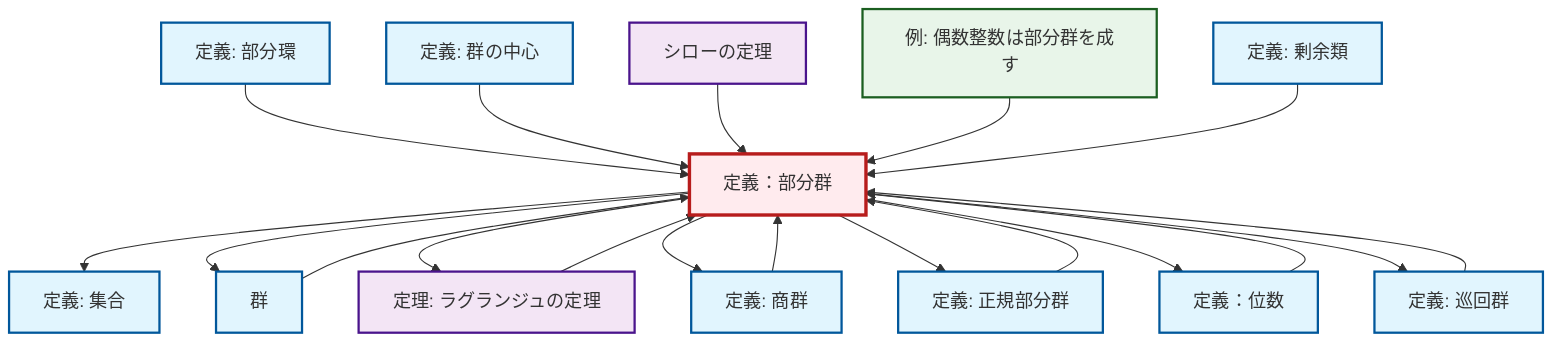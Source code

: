 graph TD
    classDef definition fill:#e1f5fe,stroke:#01579b,stroke-width:2px
    classDef theorem fill:#f3e5f5,stroke:#4a148c,stroke-width:2px
    classDef axiom fill:#fff3e0,stroke:#e65100,stroke-width:2px
    classDef example fill:#e8f5e9,stroke:#1b5e20,stroke-width:2px
    classDef current fill:#ffebee,stroke:#b71c1c,stroke-width:3px
    def-subgroup["定義：部分群"]:::definition
    def-subring["定義: 部分環"]:::definition
    def-cyclic-group["定義: 巡回群"]:::definition
    thm-lagrange["定理: ラグランジュの定理"]:::theorem
    def-normal-subgroup["定義: 正規部分群"]:::definition
    ex-even-integers-subgroup["例: 偶数整数は部分群を成す"]:::example
    def-group["群"]:::definition
    thm-sylow["シローの定理"]:::theorem
    def-order["定義：位数"]:::definition
    def-quotient-group["定義: 商群"]:::definition
    def-set["定義: 集合"]:::definition
    def-center-of-group["定義: 群の中心"]:::definition
    def-coset["定義: 剰余類"]:::definition
    def-subring --> def-subgroup
    def-center-of-group --> def-subgroup
    thm-sylow --> def-subgroup
    def-normal-subgroup --> def-subgroup
    def-subgroup --> def-set
    def-quotient-group --> def-subgroup
    ex-even-integers-subgroup --> def-subgroup
    def-coset --> def-subgroup
    def-order --> def-subgroup
    def-subgroup --> def-group
    def-subgroup --> thm-lagrange
    def-cyclic-group --> def-subgroup
    def-subgroup --> def-quotient-group
    def-subgroup --> def-normal-subgroup
    def-group --> def-subgroup
    thm-lagrange --> def-subgroup
    def-subgroup --> def-order
    def-subgroup --> def-cyclic-group
    class def-subgroup current